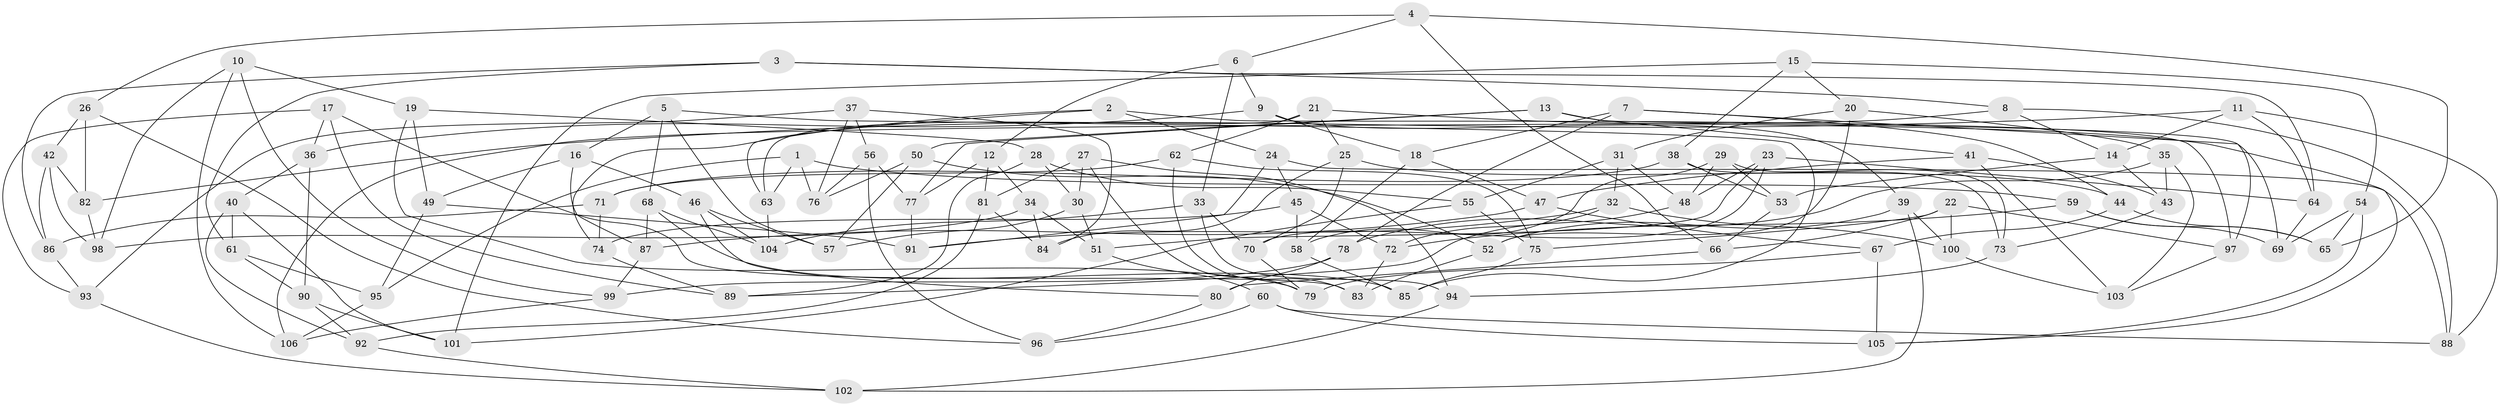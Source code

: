 // coarse degree distribution, {9: 0.031746031746031744, 4: 0.5396825396825397, 7: 0.031746031746031744, 5: 0.07936507936507936, 6: 0.1746031746031746, 8: 0.12698412698412698, 3: 0.015873015873015872}
// Generated by graph-tools (version 1.1) at 2025/20/03/04/25 18:20:46]
// undirected, 106 vertices, 212 edges
graph export_dot {
graph [start="1"]
  node [color=gray90,style=filled];
  1;
  2;
  3;
  4;
  5;
  6;
  7;
  8;
  9;
  10;
  11;
  12;
  13;
  14;
  15;
  16;
  17;
  18;
  19;
  20;
  21;
  22;
  23;
  24;
  25;
  26;
  27;
  28;
  29;
  30;
  31;
  32;
  33;
  34;
  35;
  36;
  37;
  38;
  39;
  40;
  41;
  42;
  43;
  44;
  45;
  46;
  47;
  48;
  49;
  50;
  51;
  52;
  53;
  54;
  55;
  56;
  57;
  58;
  59;
  60;
  61;
  62;
  63;
  64;
  65;
  66;
  67;
  68;
  69;
  70;
  71;
  72;
  73;
  74;
  75;
  76;
  77;
  78;
  79;
  80;
  81;
  82;
  83;
  84;
  85;
  86;
  87;
  88;
  89;
  90;
  91;
  92;
  93;
  94;
  95;
  96;
  97;
  98;
  99;
  100;
  101;
  102;
  103;
  104;
  105;
  106;
  1 -- 63;
  1 -- 76;
  1 -- 59;
  1 -- 95;
  2 -- 24;
  2 -- 97;
  2 -- 74;
  2 -- 63;
  3 -- 61;
  3 -- 64;
  3 -- 8;
  3 -- 86;
  4 -- 26;
  4 -- 65;
  4 -- 6;
  4 -- 66;
  5 -- 68;
  5 -- 85;
  5 -- 16;
  5 -- 57;
  6 -- 12;
  6 -- 33;
  6 -- 9;
  7 -- 44;
  7 -- 78;
  7 -- 18;
  7 -- 97;
  8 -- 88;
  8 -- 14;
  8 -- 106;
  9 -- 39;
  9 -- 36;
  9 -- 18;
  10 -- 19;
  10 -- 98;
  10 -- 99;
  10 -- 106;
  11 -- 88;
  11 -- 64;
  11 -- 14;
  11 -- 82;
  12 -- 34;
  12 -- 81;
  12 -- 77;
  13 -- 41;
  13 -- 69;
  13 -- 77;
  13 -- 50;
  14 -- 53;
  14 -- 43;
  15 -- 38;
  15 -- 101;
  15 -- 54;
  15 -- 20;
  16 -- 46;
  16 -- 49;
  16 -- 87;
  17 -- 93;
  17 -- 83;
  17 -- 89;
  17 -- 36;
  18 -- 58;
  18 -- 47;
  19 -- 49;
  19 -- 28;
  19 -- 79;
  20 -- 35;
  20 -- 52;
  20 -- 31;
  21 -- 63;
  21 -- 25;
  21 -- 62;
  21 -- 105;
  22 -- 66;
  22 -- 97;
  22 -- 75;
  22 -- 100;
  23 -- 48;
  23 -- 51;
  23 -- 70;
  23 -- 64;
  24 -- 88;
  24 -- 91;
  24 -- 45;
  25 -- 44;
  25 -- 84;
  25 -- 70;
  26 -- 82;
  26 -- 96;
  26 -- 42;
  27 -- 94;
  27 -- 79;
  27 -- 30;
  27 -- 81;
  28 -- 89;
  28 -- 55;
  28 -- 30;
  29 -- 73;
  29 -- 48;
  29 -- 53;
  29 -- 58;
  30 -- 57;
  30 -- 51;
  31 -- 32;
  31 -- 48;
  31 -- 55;
  32 -- 91;
  32 -- 72;
  32 -- 100;
  33 -- 70;
  33 -- 104;
  33 -- 94;
  34 -- 84;
  34 -- 51;
  34 -- 98;
  35 -- 103;
  35 -- 43;
  35 -- 78;
  36 -- 40;
  36 -- 90;
  37 -- 84;
  37 -- 76;
  37 -- 93;
  37 -- 56;
  38 -- 73;
  38 -- 71;
  38 -- 53;
  39 -- 100;
  39 -- 102;
  39 -- 52;
  40 -- 101;
  40 -- 61;
  40 -- 92;
  41 -- 47;
  41 -- 43;
  41 -- 103;
  42 -- 82;
  42 -- 86;
  42 -- 98;
  43 -- 73;
  44 -- 65;
  44 -- 67;
  45 -- 72;
  45 -- 58;
  45 -- 74;
  46 -- 57;
  46 -- 80;
  46 -- 104;
  47 -- 87;
  47 -- 67;
  48 -- 89;
  49 -- 91;
  49 -- 95;
  50 -- 76;
  50 -- 57;
  50 -- 52;
  51 -- 60;
  52 -- 83;
  53 -- 66;
  54 -- 105;
  54 -- 69;
  54 -- 65;
  55 -- 75;
  55 -- 101;
  56 -- 76;
  56 -- 77;
  56 -- 96;
  58 -- 85;
  59 -- 72;
  59 -- 69;
  59 -- 65;
  60 -- 88;
  60 -- 96;
  60 -- 105;
  61 -- 90;
  61 -- 95;
  62 -- 83;
  62 -- 75;
  62 -- 71;
  63 -- 104;
  64 -- 69;
  66 -- 80;
  67 -- 79;
  67 -- 105;
  68 -- 85;
  68 -- 104;
  68 -- 87;
  70 -- 79;
  71 -- 86;
  71 -- 74;
  72 -- 83;
  73 -- 94;
  74 -- 89;
  75 -- 85;
  77 -- 91;
  78 -- 80;
  78 -- 99;
  80 -- 96;
  81 -- 92;
  81 -- 84;
  82 -- 98;
  86 -- 93;
  87 -- 99;
  90 -- 92;
  90 -- 101;
  92 -- 102;
  93 -- 102;
  94 -- 102;
  95 -- 106;
  97 -- 103;
  99 -- 106;
  100 -- 103;
}
